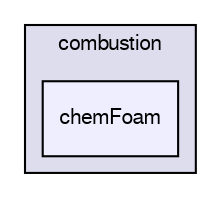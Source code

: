 digraph "applications/solvers/combustion/chemFoam" {
  bgcolor=transparent;
  compound=true
  node [ fontsize="10", fontname="FreeSans"];
  edge [ labelfontsize="10", labelfontname="FreeSans"];
  subgraph clusterdir_88c1d5d59a4178ad3afaab9cf233cb5e {
    graph [ bgcolor="#ddddee", pencolor="black", label="combustion" fontname="FreeSans", fontsize="10", URL="dir_88c1d5d59a4178ad3afaab9cf233cb5e.html"]
  dir_5c733699742fc9cb63e9c3c0074eb0ce [shape=box, label="chemFoam", style="filled", fillcolor="#eeeeff", pencolor="black", URL="dir_5c733699742fc9cb63e9c3c0074eb0ce.html"];
  }
}

